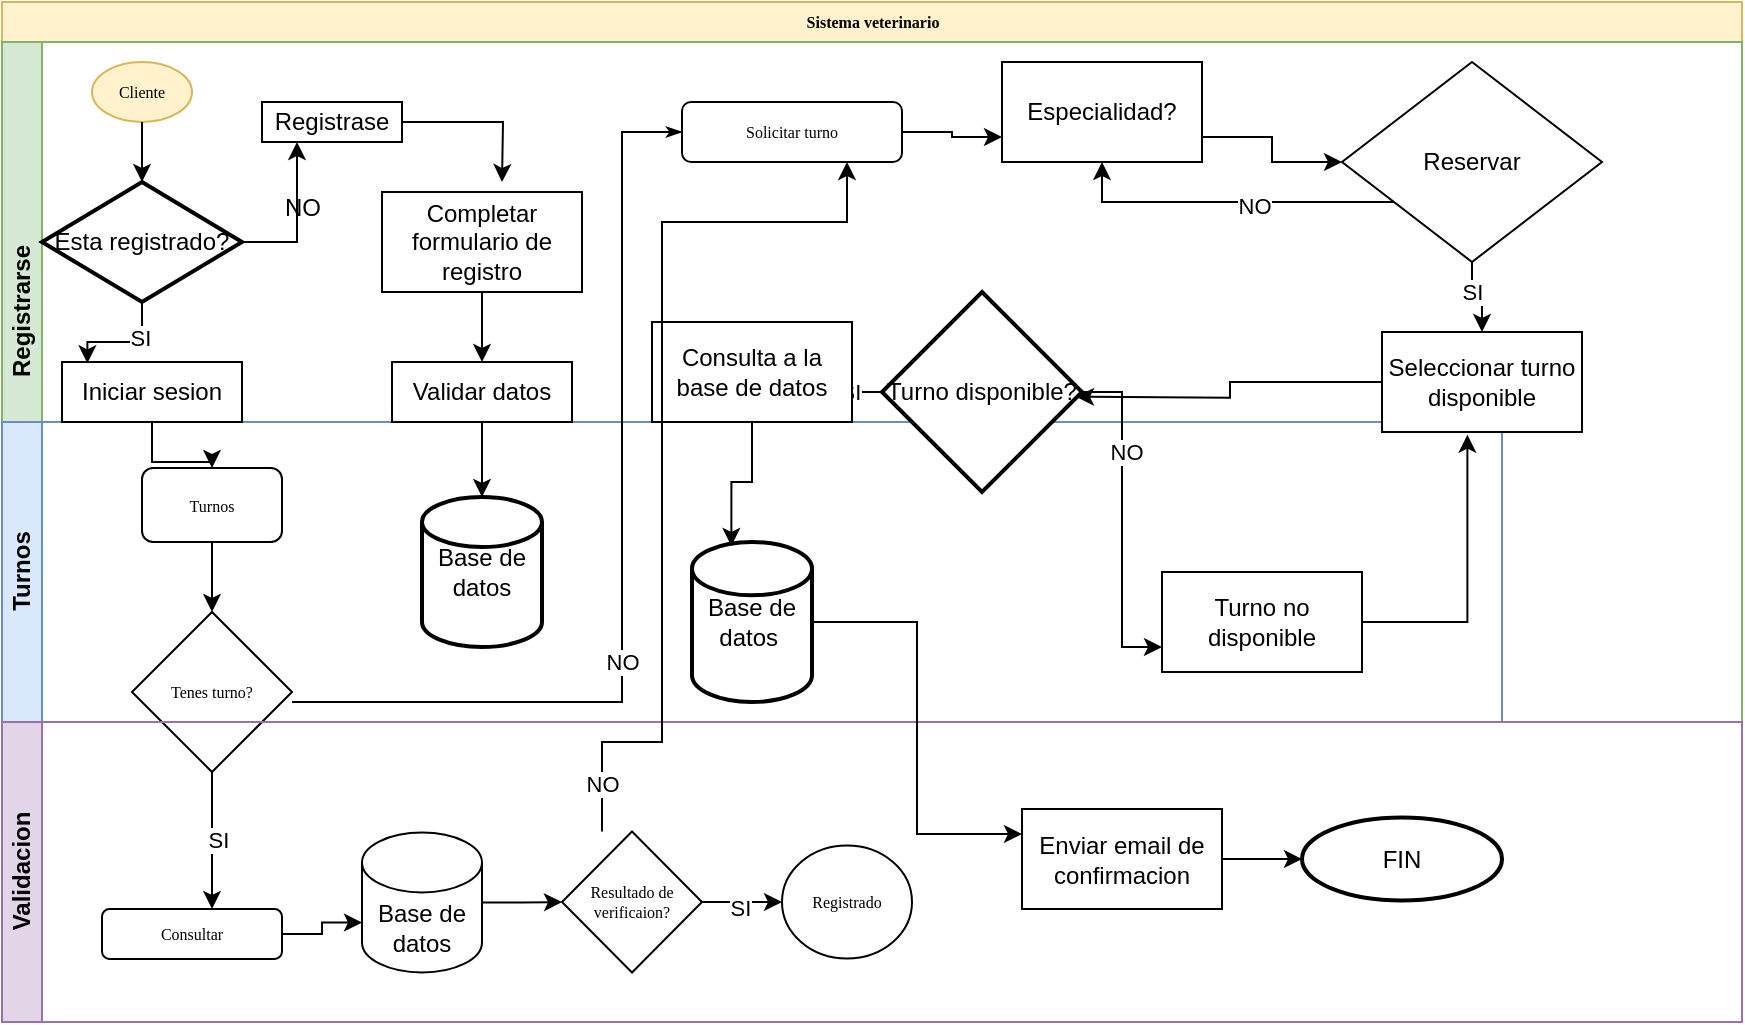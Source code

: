 <mxfile version="26.1.1">
  <diagram name="Page-1" id="c7488fd3-1785-93aa-aadb-54a6760d102a">
    <mxGraphModel dx="1036" dy="702" grid="1" gridSize="10" guides="1" tooltips="1" connect="1" arrows="1" fold="1" page="1" pageScale="1" pageWidth="1100" pageHeight="850" background="none" math="0" shadow="0">
      <root>
        <mxCell id="0" />
        <mxCell id="1" parent="0" />
        <mxCell id="2b4e8129b02d487f-1" value="Sistema veterinario" style="swimlane;html=1;childLayout=stackLayout;horizontal=1;startSize=20;horizontalStack=0;rounded=0;shadow=0;labelBackgroundColor=none;strokeWidth=1;fontFamily=Verdana;fontSize=8;align=center;fillColor=#fff2cc;strokeColor=#d6b656;" parent="1" vertex="1">
          <mxGeometry x="60" y="60" width="870" height="510" as="geometry" />
        </mxCell>
        <mxCell id="2b4e8129b02d487f-2" value="&amp;nbsp; &amp;nbsp; &amp;nbsp; &amp;nbsp; &amp;nbsp; &amp;nbsp; &amp;nbsp; &amp;nbsp; &amp;nbsp; &amp;nbsp; &amp;nbsp;Registrarse" style="swimlane;html=1;startSize=20;horizontal=0;fillColor=#d5e8d4;strokeColor=#82b366;" parent="2b4e8129b02d487f-1" vertex="1">
          <mxGeometry y="20" width="870" height="340" as="geometry" />
        </mxCell>
        <mxCell id="2b4e8129b02d487f-5" value="Cliente" style="ellipse;whiteSpace=wrap;html=1;rounded=0;shadow=0;labelBackgroundColor=none;strokeWidth=1;fontFamily=Verdana;fontSize=8;align=center;fillColor=#fff2cc;strokeColor=#d6b656;" parent="2b4e8129b02d487f-2" vertex="1">
          <mxGeometry x="45" y="10" width="50" height="30" as="geometry" />
        </mxCell>
        <mxCell id="6du2Ax7VDUOsA6lEuwNt-56" style="edgeStyle=orthogonalEdgeStyle;rounded=0;orthogonalLoop=1;jettySize=auto;html=1;entryX=0;entryY=0.75;entryDx=0;entryDy=0;" parent="2b4e8129b02d487f-2" source="2b4e8129b02d487f-7" target="pg7OoN9-2zW-u2A9ubbK-5" edge="1">
          <mxGeometry relative="1" as="geometry">
            <mxPoint x="360" y="71.5" as="targetPoint" />
          </mxGeometry>
        </mxCell>
        <mxCell id="2b4e8129b02d487f-7" value="Solicitar turno" style="rounded=1;whiteSpace=wrap;html=1;shadow=0;labelBackgroundColor=none;strokeWidth=1;fontFamily=Verdana;fontSize=8;align=center;" parent="2b4e8129b02d487f-2" vertex="1">
          <mxGeometry x="340" y="30" width="110" height="30" as="geometry" />
        </mxCell>
        <mxCell id="2b4e8129b02d487f-3" value="Turnos" style="swimlane;html=1;startSize=20;horizontal=0;fillColor=#dae8fc;strokeColor=#6c8ebf;" parent="2b4e8129b02d487f-2" vertex="1">
          <mxGeometry y="190" width="750" height="150" as="geometry" />
        </mxCell>
        <mxCell id="2b4e8129b02d487f-13" value="Tenes turno?" style="strokeWidth=1;html=1;shape=mxgraph.flowchart.decision;whiteSpace=wrap;rounded=1;shadow=0;labelBackgroundColor=none;fontFamily=Verdana;fontSize=8;align=center;" parent="2b4e8129b02d487f-3" vertex="1">
          <mxGeometry x="65" y="95" width="80" height="80" as="geometry" />
        </mxCell>
        <mxCell id="Vfh_fgffhRc7RA--ZOdc-9" value="Base de datos&amp;nbsp;" style="strokeWidth=2;html=1;shape=mxgraph.flowchart.database;whiteSpace=wrap;" parent="2b4e8129b02d487f-3" vertex="1">
          <mxGeometry x="345" y="60" width="60" height="80" as="geometry" />
        </mxCell>
        <mxCell id="2b4e8129b02d487f-6" value="Turnos" style="rounded=1;whiteSpace=wrap;html=1;shadow=0;labelBackgroundColor=none;strokeWidth=1;fontFamily=Verdana;fontSize=8;align=center;" parent="2b4e8129b02d487f-3" vertex="1">
          <mxGeometry x="70" y="23.0" width="70" height="37" as="geometry" />
        </mxCell>
        <mxCell id="pg7OoN9-2zW-u2A9ubbK-8" value="Turno no disponible" style="html=1;dashed=0;whiteSpace=wrap;" parent="2b4e8129b02d487f-3" vertex="1">
          <mxGeometry x="580" y="75" width="100" height="50" as="geometry" />
        </mxCell>
        <mxCell id="pg7OoN9-2zW-u2A9ubbK-18" style="edgeStyle=orthogonalEdgeStyle;rounded=0;orthogonalLoop=1;jettySize=auto;html=1;entryX=0.5;entryY=0;entryDx=0;entryDy=0;entryPerimeter=0;" parent="2b4e8129b02d487f-3" source="2b4e8129b02d487f-6" target="2b4e8129b02d487f-13" edge="1">
          <mxGeometry relative="1" as="geometry" />
        </mxCell>
        <mxCell id="pg7OoN9-2zW-u2A9ubbK-46" value="Base de datos" style="strokeWidth=2;html=1;shape=mxgraph.flowchart.database;whiteSpace=wrap;" parent="2b4e8129b02d487f-3" vertex="1">
          <mxGeometry x="210" y="37.5" width="60" height="75" as="geometry" />
        </mxCell>
        <mxCell id="2b4e8129b02d487f-25" value="" style="edgeStyle=orthogonalEdgeStyle;rounded=0;html=1;labelBackgroundColor=none;startArrow=none;startFill=0;startSize=5;endArrow=classicThin;endFill=1;endSize=5;jettySize=auto;orthogonalLoop=1;strokeWidth=1;fontFamily=Verdana;fontSize=8" parent="2b4e8129b02d487f-2" source="2b4e8129b02d487f-13" target="2b4e8129b02d487f-7" edge="1">
          <mxGeometry x="0.714" y="-10" relative="1" as="geometry">
            <mxPoint as="offset" />
            <Array as="points">
              <mxPoint x="310" y="330" />
              <mxPoint x="310" y="45" />
            </Array>
          </mxGeometry>
        </mxCell>
        <mxCell id="6du2Ax7VDUOsA6lEuwNt-14" value="NO" style="edgeLabel;html=1;align=center;verticalAlign=middle;resizable=0;points=[];" parent="2b4e8129b02d487f-25" vertex="1" connectable="0">
          <mxGeometry x="-0.229" relative="1" as="geometry">
            <mxPoint as="offset" />
          </mxGeometry>
        </mxCell>
        <mxCell id="Vfh_fgffhRc7RA--ZOdc-2" value="" style="edgeStyle=orthogonalEdgeStyle;rounded=0;orthogonalLoop=1;jettySize=auto;html=1;exitX=1;exitY=0.75;exitDx=0;exitDy=0;" parent="2b4e8129b02d487f-2" source="pg7OoN9-2zW-u2A9ubbK-5" target="Vfh_fgffhRc7RA--ZOdc-1" edge="1">
          <mxGeometry relative="1" as="geometry">
            <mxPoint x="510" y="71.5" as="sourcePoint" />
          </mxGeometry>
        </mxCell>
        <mxCell id="Vfh_fgffhRc7RA--ZOdc-6" style="edgeStyle=orthogonalEdgeStyle;rounded=0;orthogonalLoop=1;jettySize=auto;html=1;" parent="2b4e8129b02d487f-2" source="Vfh_fgffhRc7RA--ZOdc-1" target="Vfh_fgffhRc7RA--ZOdc-5" edge="1">
          <mxGeometry relative="1" as="geometry" />
        </mxCell>
        <mxCell id="Vfh_fgffhRc7RA--ZOdc-7" value="SI" style="edgeLabel;html=1;align=center;verticalAlign=middle;resizable=0;points=[];" parent="Vfh_fgffhRc7RA--ZOdc-6" vertex="1" connectable="0">
          <mxGeometry x="-0.25" relative="1" as="geometry">
            <mxPoint as="offset" />
          </mxGeometry>
        </mxCell>
        <mxCell id="pg7OoN9-2zW-u2A9ubbK-35" style="edgeStyle=orthogonalEdgeStyle;rounded=0;orthogonalLoop=1;jettySize=auto;html=1;entryX=0.5;entryY=1;entryDx=0;entryDy=0;" parent="2b4e8129b02d487f-2" source="Vfh_fgffhRc7RA--ZOdc-1" target="pg7OoN9-2zW-u2A9ubbK-5" edge="1">
          <mxGeometry relative="1" as="geometry">
            <Array as="points">
              <mxPoint x="550" y="80" />
            </Array>
          </mxGeometry>
        </mxCell>
        <mxCell id="pg7OoN9-2zW-u2A9ubbK-36" value="NO" style="edgeLabel;html=1;align=center;verticalAlign=middle;resizable=0;points=[];" parent="pg7OoN9-2zW-u2A9ubbK-35" vertex="1" connectable="0">
          <mxGeometry x="-0.157" y="2" relative="1" as="geometry">
            <mxPoint as="offset" />
          </mxGeometry>
        </mxCell>
        <mxCell id="Vfh_fgffhRc7RA--ZOdc-1" value="Reservar" style="rhombus;whiteSpace=wrap;html=1;" parent="2b4e8129b02d487f-2" vertex="1">
          <mxGeometry x="670" y="10" width="130" height="100" as="geometry" />
        </mxCell>
        <mxCell id="Vfh_fgffhRc7RA--ZOdc-8" style="edgeStyle=orthogonalEdgeStyle;rounded=0;orthogonalLoop=1;jettySize=auto;html=1;entryX=1;entryY=0.5;entryDx=0;entryDy=0;" parent="2b4e8129b02d487f-2" source="Vfh_fgffhRc7RA--ZOdc-5" edge="1">
          <mxGeometry relative="1" as="geometry">
            <mxPoint x="537" y="177.375" as="targetPoint" />
          </mxGeometry>
        </mxCell>
        <mxCell id="Vfh_fgffhRc7RA--ZOdc-5" value="Seleccionar turno disponible" style="html=1;dashed=0;whiteSpace=wrap;" parent="2b4e8129b02d487f-2" vertex="1">
          <mxGeometry x="690" y="145" width="100" height="50" as="geometry" />
        </mxCell>
        <mxCell id="pg7OoN9-2zW-u2A9ubbK-4" style="edgeStyle=orthogonalEdgeStyle;rounded=0;orthogonalLoop=1;jettySize=auto;html=1;entryX=0.5;entryY=0;entryDx=0;entryDy=0;" parent="2b4e8129b02d487f-2" source="pg7OoN9-2zW-u2A9ubbK-2" target="2b4e8129b02d487f-6" edge="1">
          <mxGeometry relative="1" as="geometry" />
        </mxCell>
        <mxCell id="pg7OoN9-2zW-u2A9ubbK-2" value="Iniciar sesion" style="html=1;dashed=0;whiteSpace=wrap;" parent="2b4e8129b02d487f-2" vertex="1">
          <mxGeometry x="30" y="160" width="90" height="30" as="geometry" />
        </mxCell>
        <mxCell id="pg7OoN9-2zW-u2A9ubbK-5" value="Especialidad?" style="html=1;dashed=0;whiteSpace=wrap;" parent="2b4e8129b02d487f-2" vertex="1">
          <mxGeometry x="500" y="10" width="100" height="50" as="geometry" />
        </mxCell>
        <mxCell id="pg7OoN9-2zW-u2A9ubbK-38" style="edgeStyle=orthogonalEdgeStyle;rounded=0;orthogonalLoop=1;jettySize=auto;html=1;entryX=0.25;entryY=1;entryDx=0;entryDy=0;" parent="2b4e8129b02d487f-2" source="pg7OoN9-2zW-u2A9ubbK-24" target="pg7OoN9-2zW-u2A9ubbK-37" edge="1">
          <mxGeometry relative="1" as="geometry" />
        </mxCell>
        <mxCell id="pg7OoN9-2zW-u2A9ubbK-24" value="Esta registrado?" style="strokeWidth=2;html=1;shape=mxgraph.flowchart.decision;whiteSpace=wrap;" parent="2b4e8129b02d487f-2" vertex="1">
          <mxGeometry x="20" y="70" width="100" height="60" as="geometry" />
        </mxCell>
        <mxCell id="pg7OoN9-2zW-u2A9ubbK-25" style="edgeStyle=orthogonalEdgeStyle;rounded=0;orthogonalLoop=1;jettySize=auto;html=1;entryX=0.5;entryY=0;entryDx=0;entryDy=0;entryPerimeter=0;" parent="2b4e8129b02d487f-2" source="2b4e8129b02d487f-5" target="pg7OoN9-2zW-u2A9ubbK-24" edge="1">
          <mxGeometry relative="1" as="geometry" />
        </mxCell>
        <mxCell id="pg7OoN9-2zW-u2A9ubbK-26" style="edgeStyle=orthogonalEdgeStyle;rounded=0;orthogonalLoop=1;jettySize=auto;html=1;entryX=0.141;entryY=0.022;entryDx=0;entryDy=0;entryPerimeter=0;" parent="2b4e8129b02d487f-2" source="pg7OoN9-2zW-u2A9ubbK-24" target="pg7OoN9-2zW-u2A9ubbK-2" edge="1">
          <mxGeometry relative="1" as="geometry" />
        </mxCell>
        <mxCell id="pg7OoN9-2zW-u2A9ubbK-27" value="SI" style="edgeLabel;html=1;align=center;verticalAlign=middle;resizable=0;points=[];" parent="pg7OoN9-2zW-u2A9ubbK-26" vertex="1" connectable="0">
          <mxGeometry x="-0.281" y="-2" relative="1" as="geometry">
            <mxPoint as="offset" />
          </mxGeometry>
        </mxCell>
        <mxCell id="pg7OoN9-2zW-u2A9ubbK-29" style="edgeStyle=orthogonalEdgeStyle;rounded=0;orthogonalLoop=1;jettySize=auto;html=1;entryX=0.427;entryY=1.027;entryDx=0;entryDy=0;entryPerimeter=0;" parent="2b4e8129b02d487f-2" source="pg7OoN9-2zW-u2A9ubbK-8" target="Vfh_fgffhRc7RA--ZOdc-5" edge="1">
          <mxGeometry relative="1" as="geometry" />
        </mxCell>
        <mxCell id="pg7OoN9-2zW-u2A9ubbK-43" style="edgeStyle=orthogonalEdgeStyle;rounded=0;orthogonalLoop=1;jettySize=auto;html=1;" parent="2b4e8129b02d487f-2" source="pg7OoN9-2zW-u2A9ubbK-37" edge="1">
          <mxGeometry relative="1" as="geometry">
            <mxPoint x="250" y="70" as="targetPoint" />
          </mxGeometry>
        </mxCell>
        <mxCell id="pg7OoN9-2zW-u2A9ubbK-37" value="Registrase" style="html=1;dashed=0;whiteSpace=wrap;" parent="2b4e8129b02d487f-2" vertex="1">
          <mxGeometry x="130" y="30" width="70" height="20" as="geometry" />
        </mxCell>
        <mxCell id="pg7OoN9-2zW-u2A9ubbK-45" style="edgeStyle=orthogonalEdgeStyle;rounded=0;orthogonalLoop=1;jettySize=auto;html=1;entryX=0.5;entryY=0;entryDx=0;entryDy=0;" parent="2b4e8129b02d487f-2" source="pg7OoN9-2zW-u2A9ubbK-40" target="pg7OoN9-2zW-u2A9ubbK-44" edge="1">
          <mxGeometry relative="1" as="geometry" />
        </mxCell>
        <mxCell id="pg7OoN9-2zW-u2A9ubbK-40" value="Completar formulario de registro" style="html=1;dashed=0;whiteSpace=wrap;" parent="2b4e8129b02d487f-2" vertex="1">
          <mxGeometry x="190" y="75" width="100" height="50" as="geometry" />
        </mxCell>
        <mxCell id="pg7OoN9-2zW-u2A9ubbK-44" value="Validar datos" style="html=1;dashed=0;whiteSpace=wrap;" parent="2b4e8129b02d487f-2" vertex="1">
          <mxGeometry x="195" y="160" width="90" height="30" as="geometry" />
        </mxCell>
        <mxCell id="pg7OoN9-2zW-u2A9ubbK-48" style="edgeStyle=orthogonalEdgeStyle;rounded=0;orthogonalLoop=1;jettySize=auto;html=1;entryX=0.5;entryY=0;entryDx=0;entryDy=0;entryPerimeter=0;" parent="2b4e8129b02d487f-2" source="pg7OoN9-2zW-u2A9ubbK-44" target="pg7OoN9-2zW-u2A9ubbK-46" edge="1">
          <mxGeometry relative="1" as="geometry" />
        </mxCell>
        <mxCell id="pg7OoN9-2zW-u2A9ubbK-6" value="Turno disponible?" style="strokeWidth=2;html=1;shape=mxgraph.flowchart.decision;whiteSpace=wrap;" parent="2b4e8129b02d487f-2" vertex="1">
          <mxGeometry x="440" y="125" width="100" height="100" as="geometry" />
        </mxCell>
        <mxCell id="pg7OoN9-2zW-u2A9ubbK-15" style="edgeStyle=orthogonalEdgeStyle;rounded=0;orthogonalLoop=1;jettySize=auto;html=1;entryX=1;entryY=0.5;entryDx=0;entryDy=0;" parent="2b4e8129b02d487f-2" source="pg7OoN9-2zW-u2A9ubbK-6" target="pg7OoN9-2zW-u2A9ubbK-14" edge="1">
          <mxGeometry relative="1" as="geometry" />
        </mxCell>
        <mxCell id="pg7OoN9-2zW-u2A9ubbK-16" value="SI" style="edgeLabel;html=1;align=center;verticalAlign=middle;resizable=0;points=[];" parent="pg7OoN9-2zW-u2A9ubbK-15" vertex="1" connectable="0">
          <mxGeometry x="0.169" y="-4" relative="1" as="geometry">
            <mxPoint as="offset" />
          </mxGeometry>
        </mxCell>
        <mxCell id="pg7OoN9-2zW-u2A9ubbK-30" style="edgeStyle=orthogonalEdgeStyle;rounded=0;orthogonalLoop=1;jettySize=auto;html=1;entryX=0;entryY=0.75;entryDx=0;entryDy=0;" parent="2b4e8129b02d487f-2" source="pg7OoN9-2zW-u2A9ubbK-6" target="pg7OoN9-2zW-u2A9ubbK-8" edge="1">
          <mxGeometry relative="1" as="geometry" />
        </mxCell>
        <mxCell id="pg7OoN9-2zW-u2A9ubbK-31" value="NO" style="edgeLabel;html=1;align=center;verticalAlign=middle;resizable=0;points=[];" parent="pg7OoN9-2zW-u2A9ubbK-30" vertex="1" connectable="0">
          <mxGeometry x="-0.404" y="2" relative="1" as="geometry">
            <mxPoint as="offset" />
          </mxGeometry>
        </mxCell>
        <mxCell id="pg7OoN9-2zW-u2A9ubbK-14" value="Consulta a la base de datos" style="html=1;dashed=0;whiteSpace=wrap;" parent="2b4e8129b02d487f-2" vertex="1">
          <mxGeometry x="325" y="140" width="100" height="50" as="geometry" />
        </mxCell>
        <mxCell id="pg7OoN9-2zW-u2A9ubbK-17" style="edgeStyle=orthogonalEdgeStyle;rounded=0;orthogonalLoop=1;jettySize=auto;html=1;entryX=0.328;entryY=0.025;entryDx=0;entryDy=0;entryPerimeter=0;" parent="2b4e8129b02d487f-2" source="pg7OoN9-2zW-u2A9ubbK-14" target="Vfh_fgffhRc7RA--ZOdc-9" edge="1">
          <mxGeometry relative="1" as="geometry" />
        </mxCell>
        <mxCell id="2b4e8129b02d487f-4" value="Validacion" style="swimlane;html=1;startSize=20;horizontal=0;fillColor=#e1d5e7;strokeColor=#9673a6;" parent="2b4e8129b02d487f-1" vertex="1">
          <mxGeometry y="360" width="870" height="150" as="geometry" />
        </mxCell>
        <mxCell id="6du2Ax7VDUOsA6lEuwNt-40" value="" style="edgeStyle=orthogonalEdgeStyle;rounded=0;orthogonalLoop=1;jettySize=auto;html=1;" parent="2b4e8129b02d487f-4" source="2b4e8129b02d487f-15" target="6du2Ax7VDUOsA6lEuwNt-39" edge="1">
          <mxGeometry relative="1" as="geometry" />
        </mxCell>
        <mxCell id="6du2Ax7VDUOsA6lEuwNt-41" value="SI" style="edgeLabel;html=1;align=center;verticalAlign=middle;resizable=0;points=[];" parent="6du2Ax7VDUOsA6lEuwNt-40" vertex="1" connectable="0">
          <mxGeometry x="-0.04" y="-3" relative="1" as="geometry">
            <mxPoint as="offset" />
          </mxGeometry>
        </mxCell>
        <mxCell id="2b4e8129b02d487f-15" value="Resultado de verificaion?" style="strokeWidth=1;html=1;shape=mxgraph.flowchart.decision;whiteSpace=wrap;rounded=1;shadow=0;labelBackgroundColor=none;fontFamily=Verdana;fontSize=8;align=center;" parent="2b4e8129b02d487f-4" vertex="1">
          <mxGeometry x="280" y="54.75" width="70" height="70.5" as="geometry" />
        </mxCell>
        <mxCell id="6du2Ax7VDUOsA6lEuwNt-15" value="Consultar" style="whiteSpace=wrap;html=1;fontSize=8;fontFamily=Verdana;strokeWidth=1;rounded=1;shadow=0;labelBackgroundColor=none;" parent="2b4e8129b02d487f-4" vertex="1">
          <mxGeometry x="50" y="93.5" width="90" height="25" as="geometry" />
        </mxCell>
        <mxCell id="6du2Ax7VDUOsA6lEuwNt-39" value="Registrado" style="ellipse;whiteSpace=wrap;html=1;fontSize=8;fontFamily=Verdana;strokeWidth=1;rounded=1;shadow=0;labelBackgroundColor=none;" parent="2b4e8129b02d487f-4" vertex="1">
          <mxGeometry x="390" y="61.75" width="65" height="56.5" as="geometry" />
        </mxCell>
        <mxCell id="6du2Ax7VDUOsA6lEuwNt-30" value="Base de datos" style="shape=cylinder3;whiteSpace=wrap;html=1;boundedLbl=1;backgroundOutline=1;size=15;" parent="2b4e8129b02d487f-4" vertex="1">
          <mxGeometry x="180" y="55.25" width="60" height="70" as="geometry" />
        </mxCell>
        <mxCell id="6du2Ax7VDUOsA6lEuwNt-43" style="edgeStyle=orthogonalEdgeStyle;rounded=0;orthogonalLoop=1;jettySize=auto;html=1;entryX=0;entryY=0;entryDx=0;entryDy=45;entryPerimeter=0;" parent="2b4e8129b02d487f-4" source="6du2Ax7VDUOsA6lEuwNt-15" target="6du2Ax7VDUOsA6lEuwNt-30" edge="1">
          <mxGeometry relative="1" as="geometry" />
        </mxCell>
        <mxCell id="6du2Ax7VDUOsA6lEuwNt-44" style="edgeStyle=orthogonalEdgeStyle;rounded=0;orthogonalLoop=1;jettySize=auto;html=1;entryX=0;entryY=0.5;entryDx=0;entryDy=0;entryPerimeter=0;" parent="2b4e8129b02d487f-4" source="6du2Ax7VDUOsA6lEuwNt-30" target="2b4e8129b02d487f-15" edge="1">
          <mxGeometry relative="1" as="geometry" />
        </mxCell>
        <mxCell id="pg7OoN9-2zW-u2A9ubbK-23" style="edgeStyle=orthogonalEdgeStyle;rounded=0;orthogonalLoop=1;jettySize=auto;html=1;" parent="2b4e8129b02d487f-4" source="pg7OoN9-2zW-u2A9ubbK-19" target="pg7OoN9-2zW-u2A9ubbK-22" edge="1">
          <mxGeometry relative="1" as="geometry" />
        </mxCell>
        <mxCell id="pg7OoN9-2zW-u2A9ubbK-19" value="Enviar email de confirmacion" style="html=1;dashed=0;whiteSpace=wrap;" parent="2b4e8129b02d487f-4" vertex="1">
          <mxGeometry x="510" y="43.5" width="100" height="50" as="geometry" />
        </mxCell>
        <mxCell id="pg7OoN9-2zW-u2A9ubbK-22" value="FIN" style="strokeWidth=2;html=1;shape=mxgraph.flowchart.start_1;whiteSpace=wrap;" parent="2b4e8129b02d487f-4" vertex="1">
          <mxGeometry x="650" y="47.75" width="100" height="41.5" as="geometry" />
        </mxCell>
        <mxCell id="6du2Ax7VDUOsA6lEuwNt-16" value="" style="edgeStyle=orthogonalEdgeStyle;rounded=0;orthogonalLoop=1;jettySize=auto;html=1;" parent="2b4e8129b02d487f-1" source="2b4e8129b02d487f-13" target="6du2Ax7VDUOsA6lEuwNt-15" edge="1">
          <mxGeometry relative="1" as="geometry">
            <Array as="points">
              <mxPoint x="140" y="323" />
            </Array>
          </mxGeometry>
        </mxCell>
        <mxCell id="6du2Ax7VDUOsA6lEuwNt-17" value="SI" style="edgeLabel;html=1;align=center;verticalAlign=middle;resizable=0;points=[];" parent="6du2Ax7VDUOsA6lEuwNt-16" vertex="1" connectable="0">
          <mxGeometry x="-0.005" y="3" relative="1" as="geometry">
            <mxPoint as="offset" />
          </mxGeometry>
        </mxCell>
        <mxCell id="6du2Ax7VDUOsA6lEuwNt-48" style="edgeStyle=orthogonalEdgeStyle;rounded=0;orthogonalLoop=1;jettySize=auto;html=1;entryX=0.75;entryY=1;entryDx=0;entryDy=0;" parent="2b4e8129b02d487f-1" source="2b4e8129b02d487f-15" target="2b4e8129b02d487f-7" edge="1">
          <mxGeometry relative="1" as="geometry">
            <Array as="points">
              <mxPoint x="300" y="370" />
              <mxPoint x="330" y="370" />
              <mxPoint x="330" y="110" />
              <mxPoint x="423" y="110" />
            </Array>
          </mxGeometry>
        </mxCell>
        <mxCell id="6du2Ax7VDUOsA6lEuwNt-49" value="NO" style="edgeLabel;html=1;align=center;verticalAlign=middle;resizable=0;points=[];" parent="6du2Ax7VDUOsA6lEuwNt-48" vertex="1" connectable="0">
          <mxGeometry x="-0.896" relative="1" as="geometry">
            <mxPoint as="offset" />
          </mxGeometry>
        </mxCell>
        <mxCell id="pg7OoN9-2zW-u2A9ubbK-21" style="edgeStyle=orthogonalEdgeStyle;rounded=0;orthogonalLoop=1;jettySize=auto;html=1;entryX=0;entryY=0.25;entryDx=0;entryDy=0;" parent="2b4e8129b02d487f-1" source="Vfh_fgffhRc7RA--ZOdc-9" target="pg7OoN9-2zW-u2A9ubbK-19" edge="1">
          <mxGeometry relative="1" as="geometry" />
        </mxCell>
        <mxCell id="pg7OoN9-2zW-u2A9ubbK-39" value="NO" style="text;html=1;align=center;verticalAlign=middle;resizable=0;points=[];autosize=1;strokeColor=none;fillColor=none;" parent="1" vertex="1">
          <mxGeometry x="190" y="148" width="40" height="30" as="geometry" />
        </mxCell>
      </root>
    </mxGraphModel>
  </diagram>
</mxfile>
